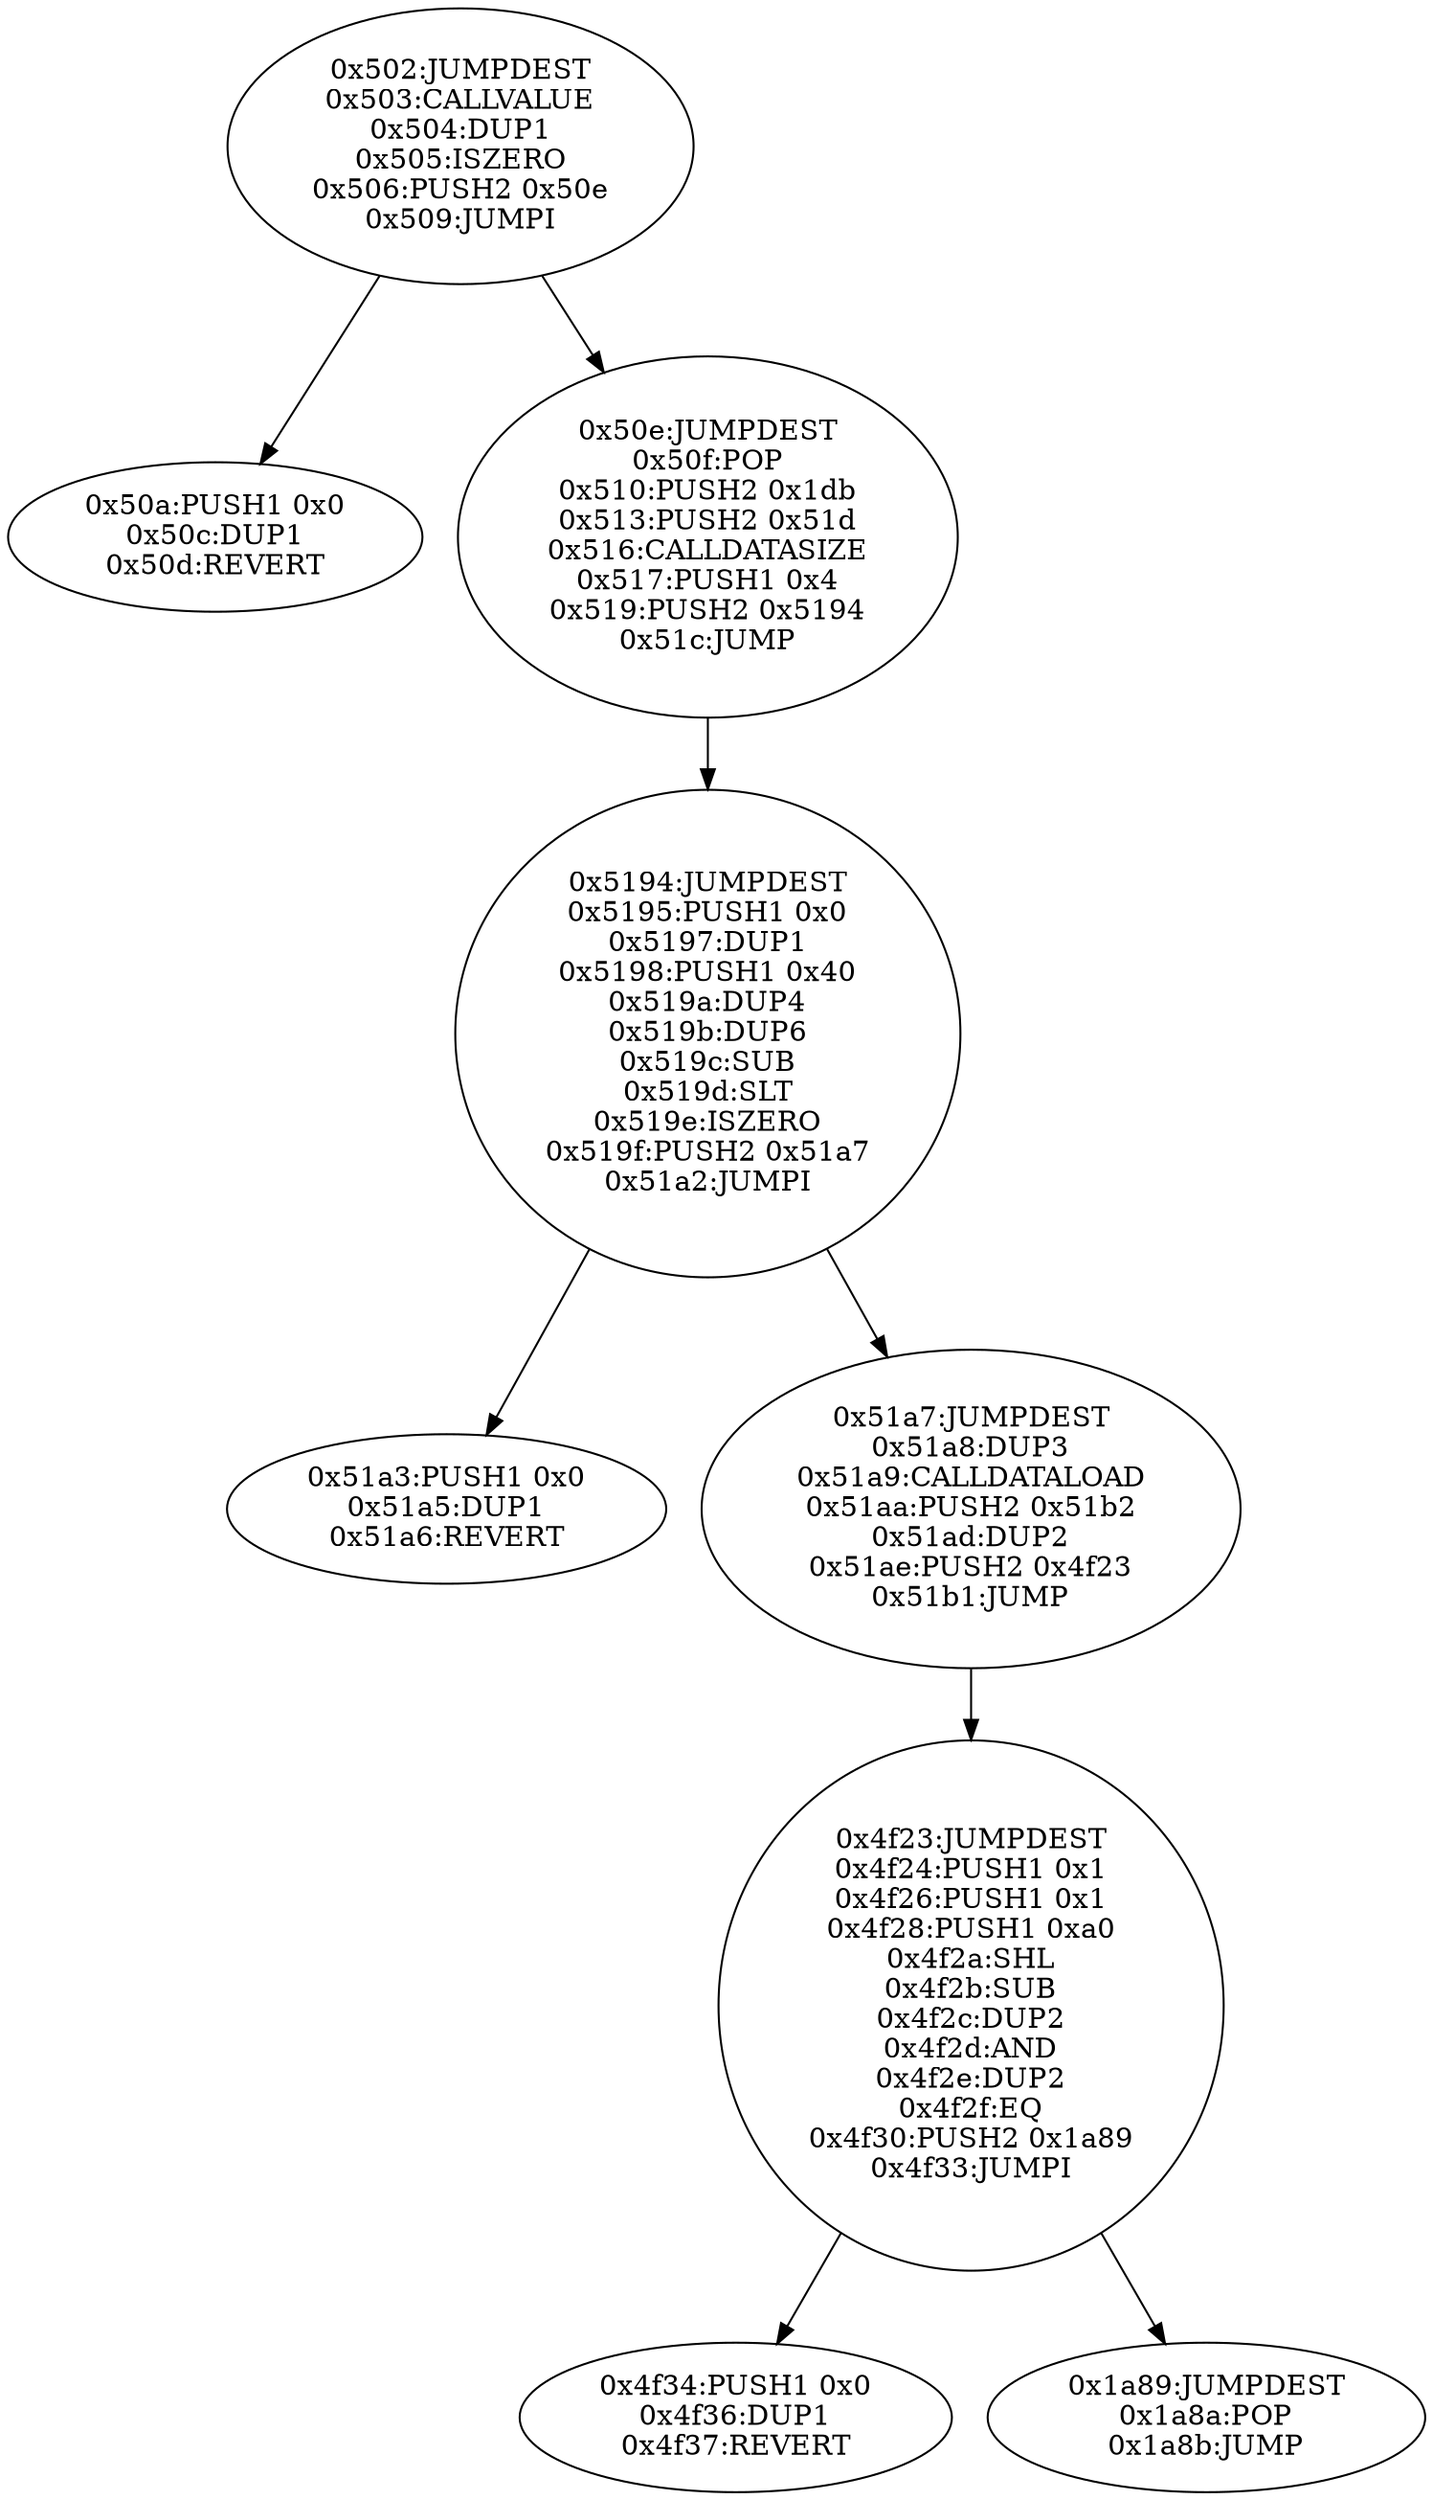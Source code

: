 digraph{
1282[label="0x502:JUMPDEST
0x503:CALLVALUE
0x504:DUP1
0x505:ISZERO
0x506:PUSH2 0x50e
0x509:JUMPI"]
1282 -> 1290
1282 -> 1294
1290[label="0x50a:PUSH1 0x0
0x50c:DUP1
0x50d:REVERT"]
1294[label="0x50e:JUMPDEST
0x50f:POP
0x510:PUSH2 0x1db
0x513:PUSH2 0x51d
0x516:CALLDATASIZE
0x517:PUSH1 0x4
0x519:PUSH2 0x5194
0x51c:JUMP"]
1294 -> 20884
20884[label="0x5194:JUMPDEST
0x5195:PUSH1 0x0
0x5197:DUP1
0x5198:PUSH1 0x40
0x519a:DUP4
0x519b:DUP6
0x519c:SUB
0x519d:SLT
0x519e:ISZERO
0x519f:PUSH2 0x51a7
0x51a2:JUMPI"]
20884 -> 20899
20884 -> 20903
20899[label="0x51a3:PUSH1 0x0
0x51a5:DUP1
0x51a6:REVERT"]
20903[label="0x51a7:JUMPDEST
0x51a8:DUP3
0x51a9:CALLDATALOAD
0x51aa:PUSH2 0x51b2
0x51ad:DUP2
0x51ae:PUSH2 0x4f23
0x51b1:JUMP"]
20903 -> 20259
20259[label="0x4f23:JUMPDEST
0x4f24:PUSH1 0x1
0x4f26:PUSH1 0x1
0x4f28:PUSH1 0xa0
0x4f2a:SHL
0x4f2b:SUB
0x4f2c:DUP2
0x4f2d:AND
0x4f2e:DUP2
0x4f2f:EQ
0x4f30:PUSH2 0x1a89
0x4f33:JUMPI"]
20259 -> 20276
20259 -> 6793
20276[label="0x4f34:PUSH1 0x0
0x4f36:DUP1
0x4f37:REVERT"]
6793[label="0x1a89:JUMPDEST
0x1a8a:POP
0x1a8b:JUMP"]

}